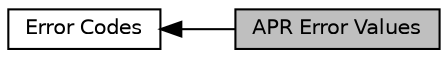 digraph "APR Error Values"
{
  edge [fontname="Helvetica",fontsize="10",labelfontname="Helvetica",labelfontsize="10"];
  node [fontname="Helvetica",fontsize="10",shape=record];
  rankdir=LR;
  Node0 [label="APR Error Values",height=0.2,width=0.4,color="black", fillcolor="grey75", style="filled", fontcolor="black"];
  Node1 [label="Error Codes",height=0.2,width=0.4,color="black", fillcolor="white", style="filled",URL="$group__apr__errno.html"];
  Node1->Node0 [shape=plaintext, dir="back", style="solid"];
}
